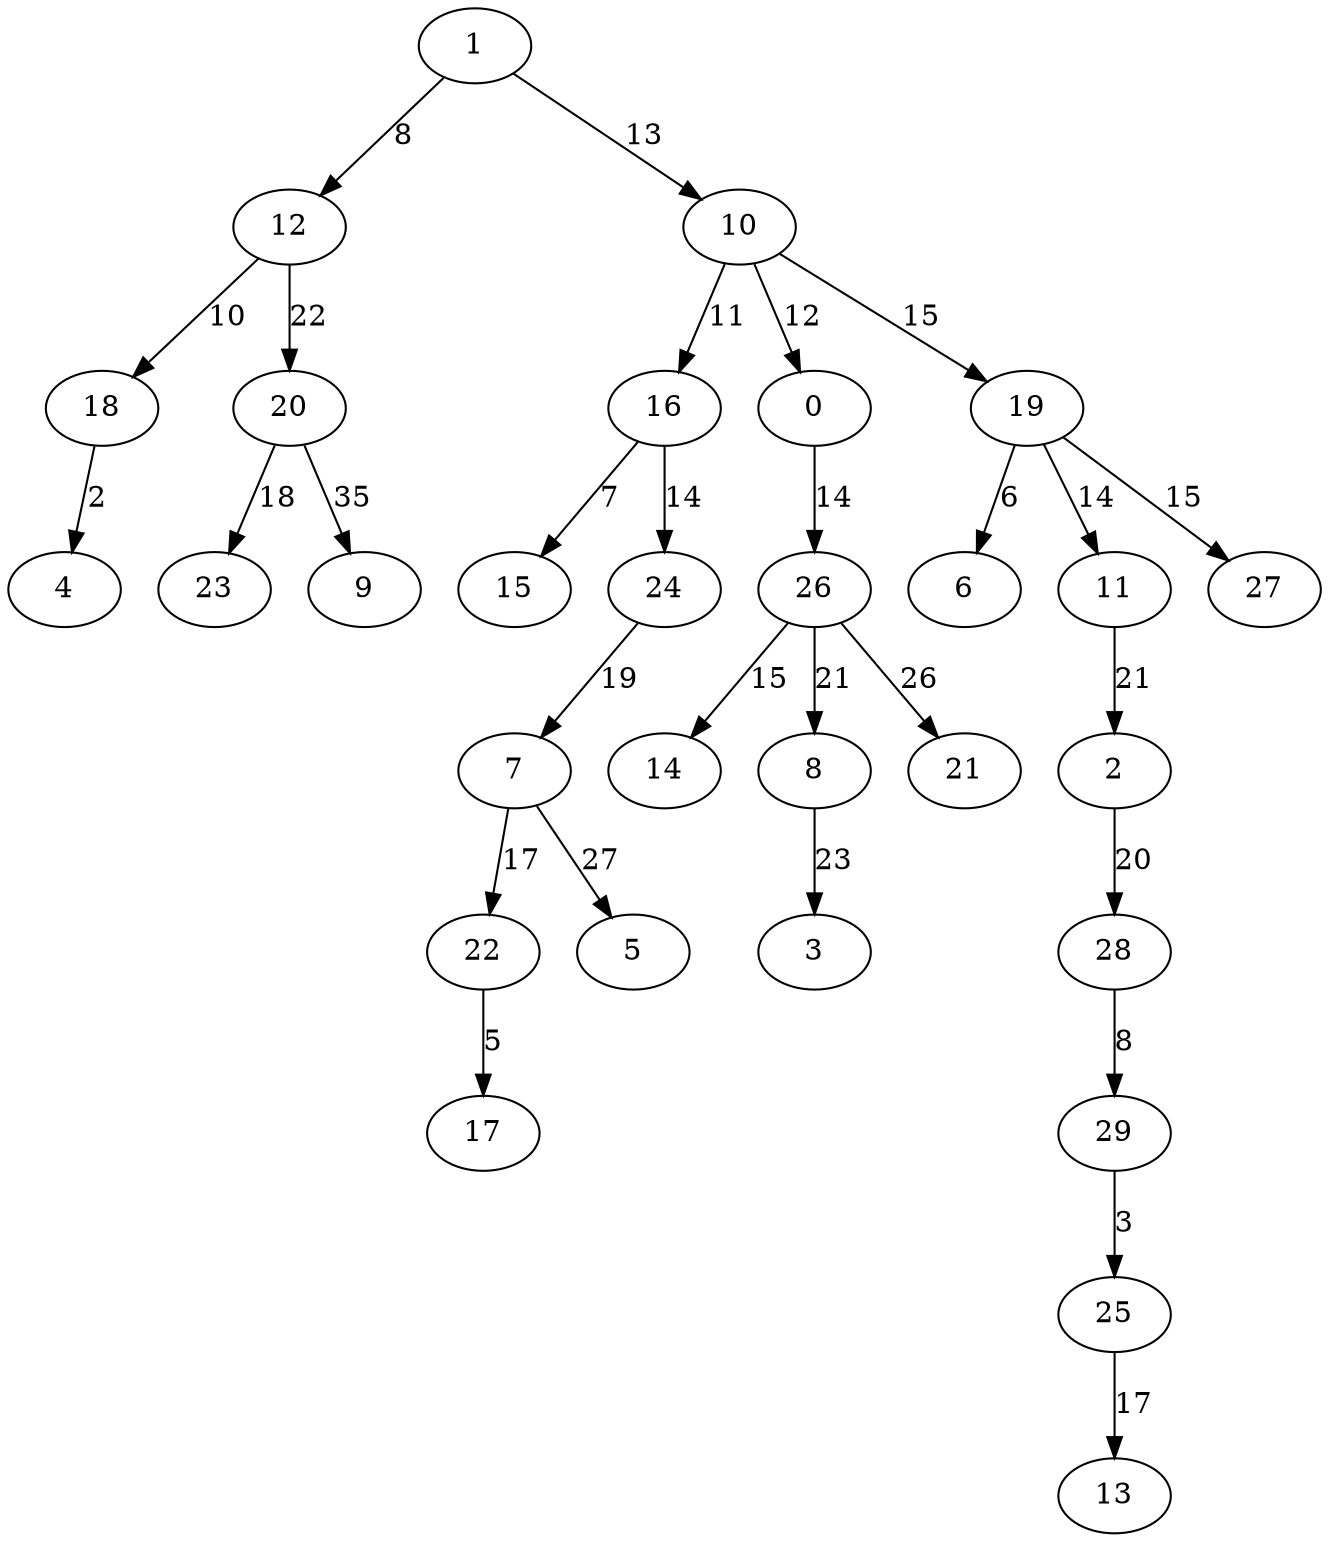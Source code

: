 digraph G {
	1 -> 12 [label="8"];
	12 -> 18 [label="10"];
	18 -> 4 [label="2"];
	1 -> 10 [label="13"];
	10 -> 16 [label="11"];
	16 -> 15 [label="7"];
	10 -> 0 [label="12"];
	0 -> 26 [label="14"];
	16 -> 24 [label="14"];
	10 -> 19 [label="15"];
	19 -> 6 [label="6"];
	19 -> 11 [label="14"];
	19 -> 27 [label="15"];
	26 -> 14 [label="15"];
	24 -> 7 [label="19"];
	7 -> 22 [label="17"];
	22 -> 17 [label="5"];
	11 -> 2 [label="21"];
	2 -> 28 [label="20"];
	28 -> 29 [label="8"];
	29 -> 25 [label="3"];
	25 -> 13 [label="17"];
	26 -> 8 [label="21"];
	12 -> 20 [label="22"];
	20 -> 23 [label="18"];
	8 -> 3 [label="23"];
	26 -> 21 [label="26"];
	7 -> 5 [label="27"];
	20 -> 9 [label="35"];
}